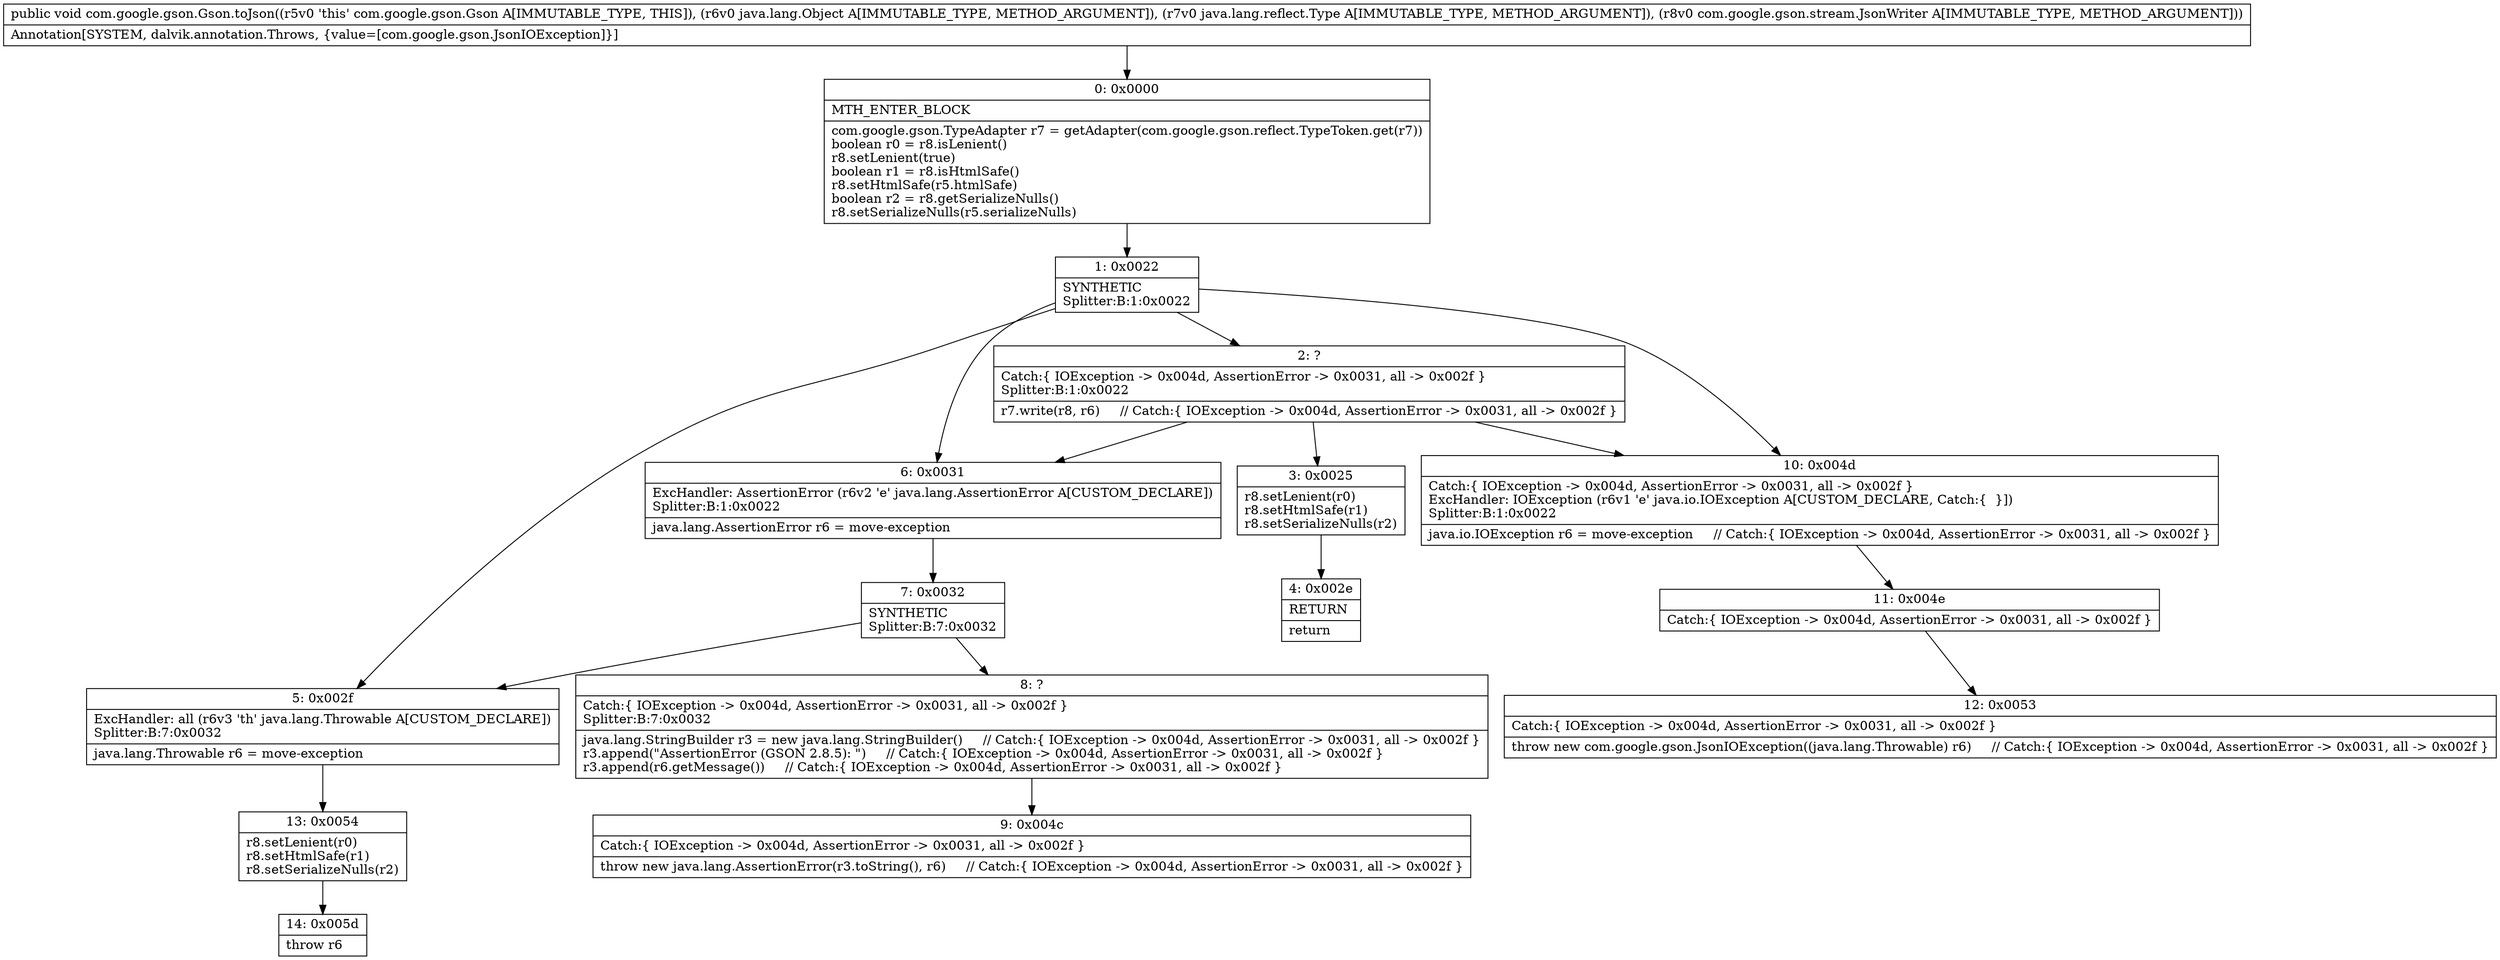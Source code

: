digraph "CFG forcom.google.gson.Gson.toJson(Ljava\/lang\/Object;Ljava\/lang\/reflect\/Type;Lcom\/google\/gson\/stream\/JsonWriter;)V" {
Node_0 [shape=record,label="{0\:\ 0x0000|MTH_ENTER_BLOCK\l|com.google.gson.TypeAdapter r7 = getAdapter(com.google.gson.reflect.TypeToken.get(r7))\lboolean r0 = r8.isLenient()\lr8.setLenient(true)\lboolean r1 = r8.isHtmlSafe()\lr8.setHtmlSafe(r5.htmlSafe)\lboolean r2 = r8.getSerializeNulls()\lr8.setSerializeNulls(r5.serializeNulls)\l}"];
Node_1 [shape=record,label="{1\:\ 0x0022|SYNTHETIC\lSplitter:B:1:0x0022\l}"];
Node_2 [shape=record,label="{2\:\ ?|Catch:\{ IOException \-\> 0x004d, AssertionError \-\> 0x0031, all \-\> 0x002f \}\lSplitter:B:1:0x0022\l|r7.write(r8, r6)     \/\/ Catch:\{ IOException \-\> 0x004d, AssertionError \-\> 0x0031, all \-\> 0x002f \}\l}"];
Node_3 [shape=record,label="{3\:\ 0x0025|r8.setLenient(r0)\lr8.setHtmlSafe(r1)\lr8.setSerializeNulls(r2)\l}"];
Node_4 [shape=record,label="{4\:\ 0x002e|RETURN\l|return\l}"];
Node_5 [shape=record,label="{5\:\ 0x002f|ExcHandler: all (r6v3 'th' java.lang.Throwable A[CUSTOM_DECLARE])\lSplitter:B:7:0x0032\l|java.lang.Throwable r6 = move\-exception\l}"];
Node_6 [shape=record,label="{6\:\ 0x0031|ExcHandler: AssertionError (r6v2 'e' java.lang.AssertionError A[CUSTOM_DECLARE])\lSplitter:B:1:0x0022\l|java.lang.AssertionError r6 = move\-exception\l}"];
Node_7 [shape=record,label="{7\:\ 0x0032|SYNTHETIC\lSplitter:B:7:0x0032\l}"];
Node_8 [shape=record,label="{8\:\ ?|Catch:\{ IOException \-\> 0x004d, AssertionError \-\> 0x0031, all \-\> 0x002f \}\lSplitter:B:7:0x0032\l|java.lang.StringBuilder r3 = new java.lang.StringBuilder()     \/\/ Catch:\{ IOException \-\> 0x004d, AssertionError \-\> 0x0031, all \-\> 0x002f \}\lr3.append(\"AssertionError (GSON 2.8.5): \")     \/\/ Catch:\{ IOException \-\> 0x004d, AssertionError \-\> 0x0031, all \-\> 0x002f \}\lr3.append(r6.getMessage())     \/\/ Catch:\{ IOException \-\> 0x004d, AssertionError \-\> 0x0031, all \-\> 0x002f \}\l}"];
Node_9 [shape=record,label="{9\:\ 0x004c|Catch:\{ IOException \-\> 0x004d, AssertionError \-\> 0x0031, all \-\> 0x002f \}\l|throw new java.lang.AssertionError(r3.toString(), r6)     \/\/ Catch:\{ IOException \-\> 0x004d, AssertionError \-\> 0x0031, all \-\> 0x002f \}\l}"];
Node_10 [shape=record,label="{10\:\ 0x004d|Catch:\{ IOException \-\> 0x004d, AssertionError \-\> 0x0031, all \-\> 0x002f \}\lExcHandler: IOException (r6v1 'e' java.io.IOException A[CUSTOM_DECLARE, Catch:\{  \}])\lSplitter:B:1:0x0022\l|java.io.IOException r6 = move\-exception     \/\/ Catch:\{ IOException \-\> 0x004d, AssertionError \-\> 0x0031, all \-\> 0x002f \}\l}"];
Node_11 [shape=record,label="{11\:\ 0x004e|Catch:\{ IOException \-\> 0x004d, AssertionError \-\> 0x0031, all \-\> 0x002f \}\l}"];
Node_12 [shape=record,label="{12\:\ 0x0053|Catch:\{ IOException \-\> 0x004d, AssertionError \-\> 0x0031, all \-\> 0x002f \}\l|throw new com.google.gson.JsonIOException((java.lang.Throwable) r6)     \/\/ Catch:\{ IOException \-\> 0x004d, AssertionError \-\> 0x0031, all \-\> 0x002f \}\l}"];
Node_13 [shape=record,label="{13\:\ 0x0054|r8.setLenient(r0)\lr8.setHtmlSafe(r1)\lr8.setSerializeNulls(r2)\l}"];
Node_14 [shape=record,label="{14\:\ 0x005d|throw r6\l}"];
MethodNode[shape=record,label="{public void com.google.gson.Gson.toJson((r5v0 'this' com.google.gson.Gson A[IMMUTABLE_TYPE, THIS]), (r6v0 java.lang.Object A[IMMUTABLE_TYPE, METHOD_ARGUMENT]), (r7v0 java.lang.reflect.Type A[IMMUTABLE_TYPE, METHOD_ARGUMENT]), (r8v0 com.google.gson.stream.JsonWriter A[IMMUTABLE_TYPE, METHOD_ARGUMENT]))  | Annotation[SYSTEM, dalvik.annotation.Throws, \{value=[com.google.gson.JsonIOException]\}]\l}"];
MethodNode -> Node_0;
Node_0 -> Node_1;
Node_1 -> Node_2;
Node_1 -> Node_10;
Node_1 -> Node_6;
Node_1 -> Node_5;
Node_2 -> Node_3;
Node_2 -> Node_10;
Node_2 -> Node_6;
Node_3 -> Node_4;
Node_5 -> Node_13;
Node_6 -> Node_7;
Node_7 -> Node_8;
Node_7 -> Node_5;
Node_8 -> Node_9;
Node_10 -> Node_11;
Node_11 -> Node_12;
Node_13 -> Node_14;
}

